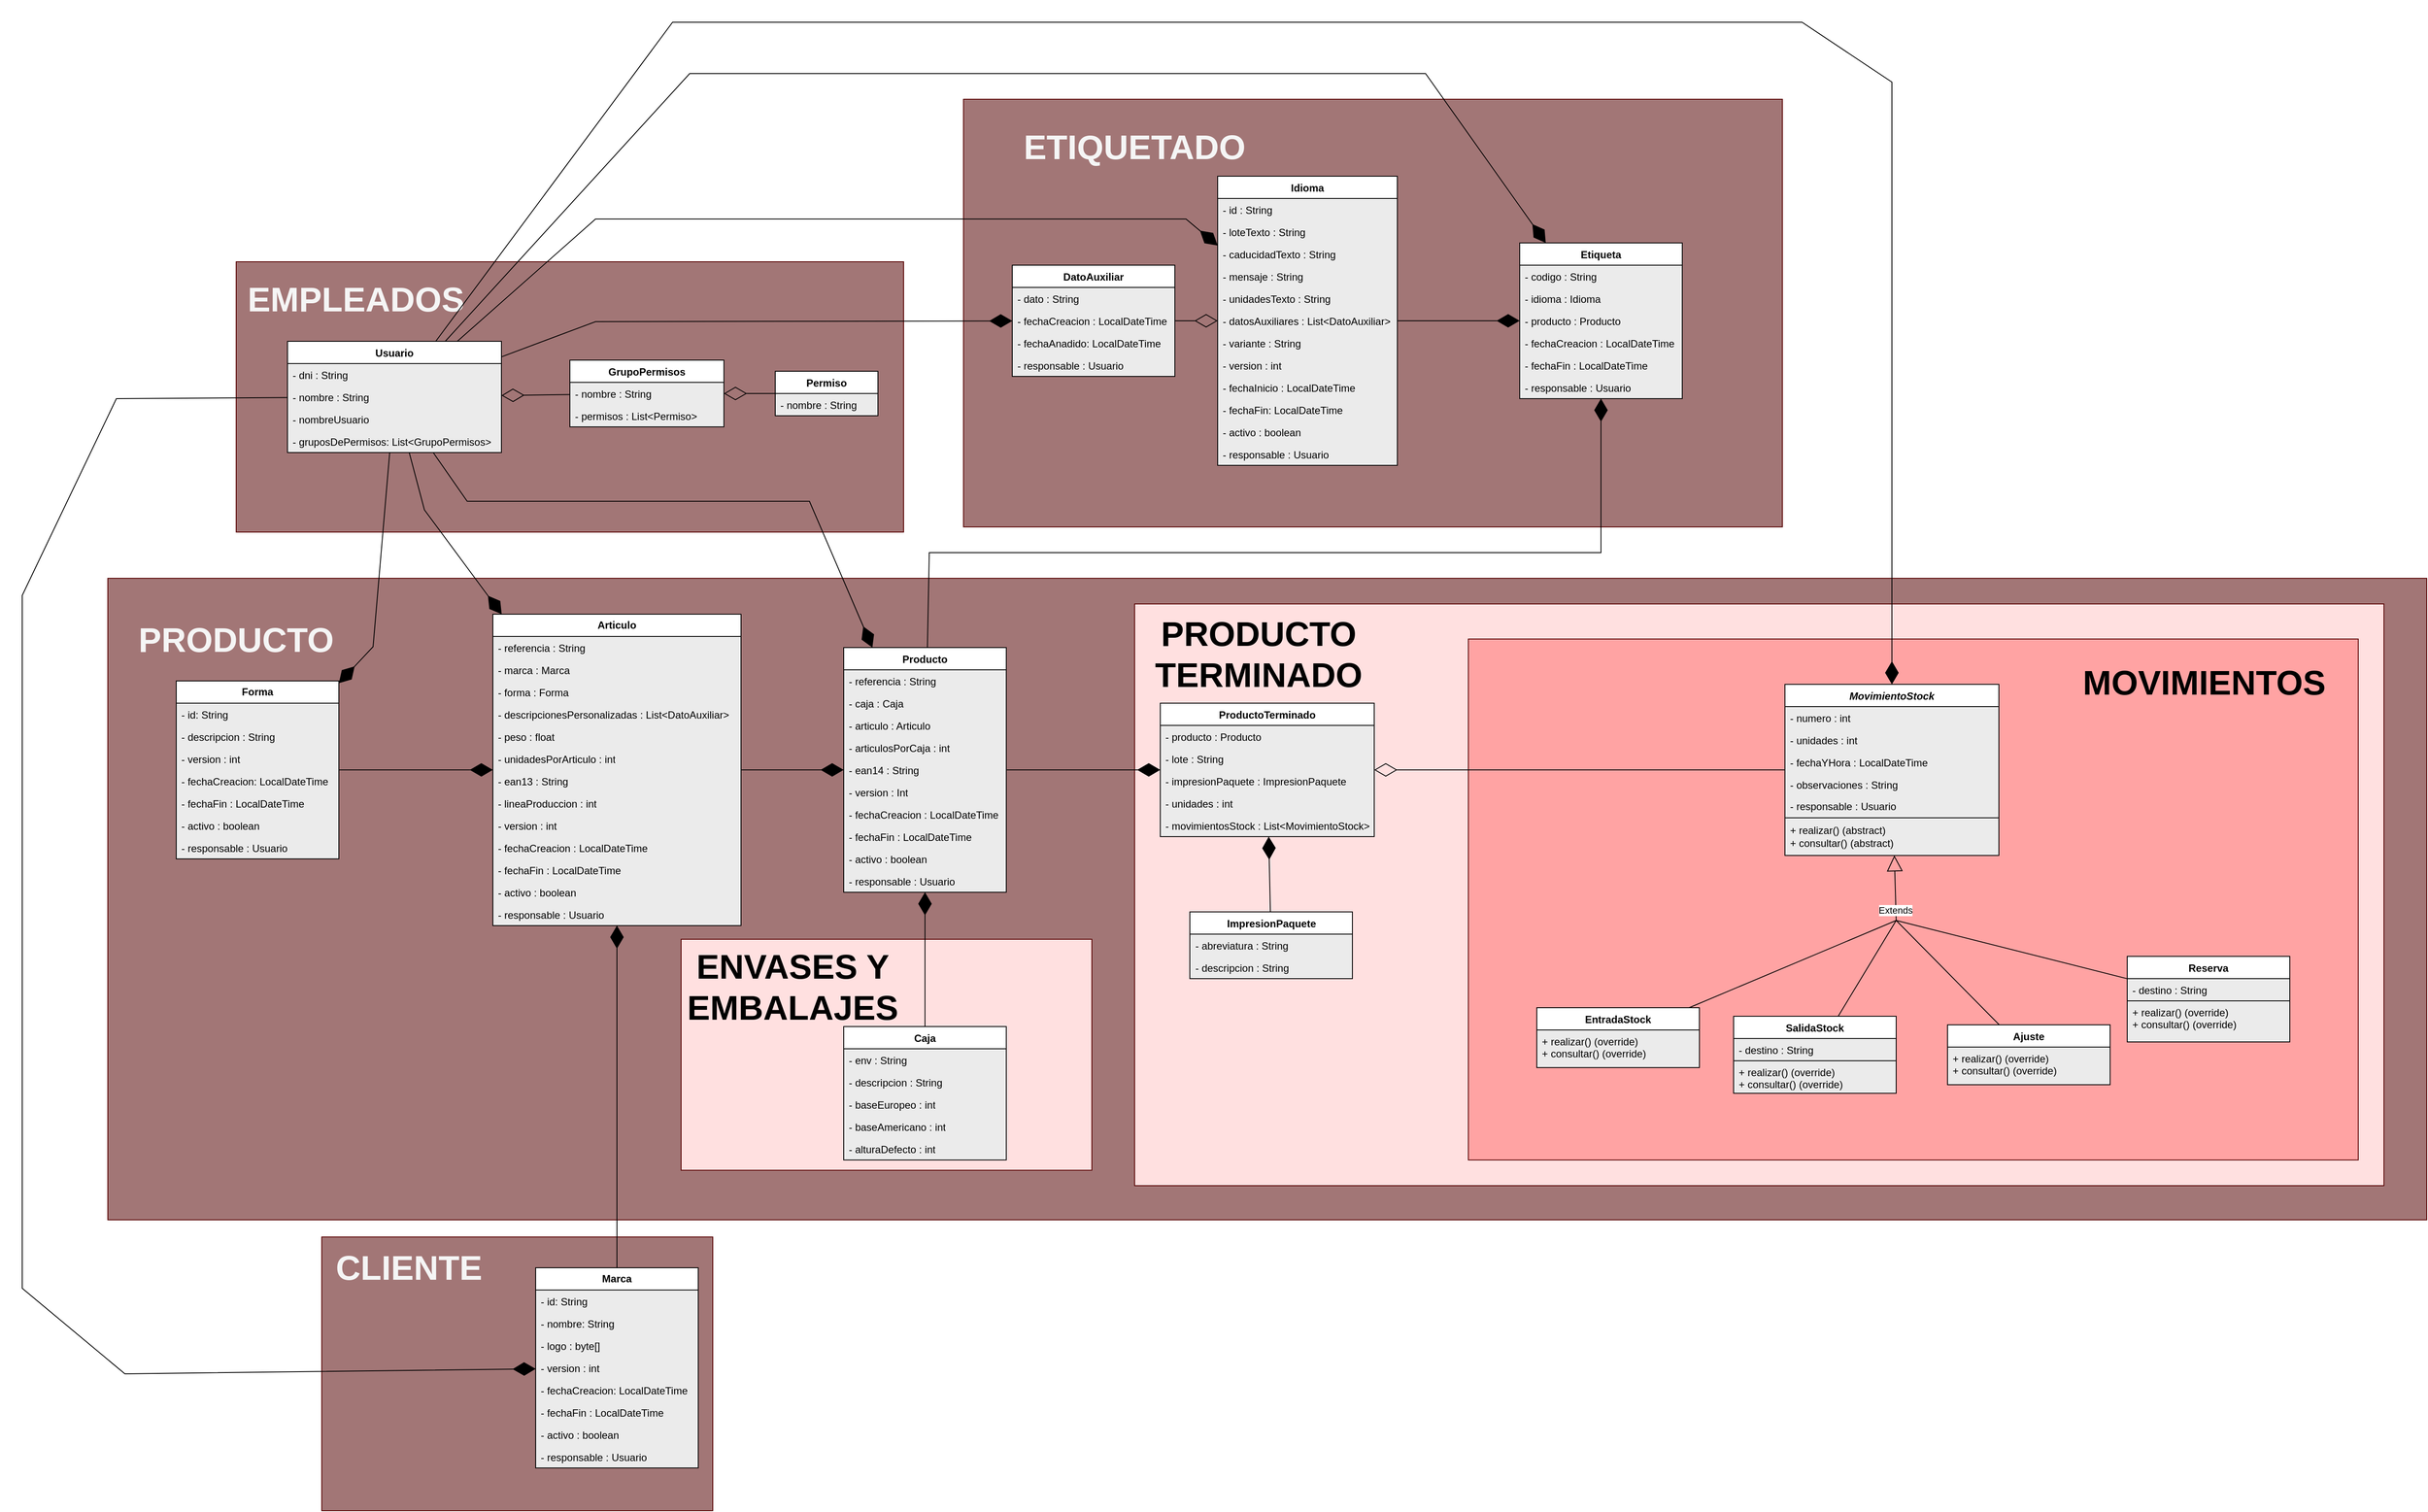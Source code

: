 <mxfile version="26.0.16">
  <diagram id="C5RBs43oDa-KdzZeNtuy" name="Modelo">
    <mxGraphModel dx="3191" dy="2858" grid="1" gridSize="10" guides="1" tooltips="1" connect="1" arrows="1" fold="1" page="1" pageScale="1" pageWidth="827" pageHeight="1169" math="0" shadow="0">
      <root>
        <mxCell id="WIyWlLk6GJQsqaUBKTNV-0" />
        <mxCell id="WIyWlLk6GJQsqaUBKTNV-1" parent="WIyWlLk6GJQsqaUBKTNV-0" />
        <mxCell id="xdVRWR4K_y8yQyxVj0XE-1" value="" style="rounded=0;whiteSpace=wrap;html=1;strokeColor=light-dark(#570000, #050000);fillStyle=solid;fillColor=light-dark(#a27676, #190606);" parent="WIyWlLk6GJQsqaUBKTNV-1" vertex="1">
          <mxGeometry x="390" y="390" width="2710" height="750" as="geometry" />
        </mxCell>
        <mxCell id="xdVRWR4K_y8yQyxVj0XE-2" value="PRODUCTO" style="text;html=1;align=center;verticalAlign=middle;whiteSpace=wrap;rounded=0;fontSize=40;fontStyle=1;fontColor=light-dark(#f5f5f5, #ededed);" parent="WIyWlLk6GJQsqaUBKTNV-1" vertex="1">
          <mxGeometry x="450" y="420" width="180" height="81" as="geometry" />
        </mxCell>
        <mxCell id="xdVRWR4K_y8yQyxVj0XE-3" value="&lt;b&gt;Forma&lt;/b&gt;" style="swimlane;fontStyle=0;childLayout=stackLayout;horizontal=1;startSize=26;fillColor=default;horizontalStack=0;resizeParent=1;resizeParentMax=0;resizeLast=0;collapsible=1;marginBottom=0;whiteSpace=wrap;html=1;swimlaneFillColor=light-dark(#ebebeb, #1c1c1c);" parent="WIyWlLk6GJQsqaUBKTNV-1" vertex="1">
          <mxGeometry x="470" y="510" width="190" height="208" as="geometry" />
        </mxCell>
        <mxCell id="xdVRWR4K_y8yQyxVj0XE-4" value="- id: String" style="text;strokeColor=none;fillColor=none;align=left;verticalAlign=top;spacingLeft=4;spacingRight=4;overflow=hidden;rotatable=0;points=[[0,0.5],[1,0.5]];portConstraint=eastwest;whiteSpace=wrap;html=1;" parent="xdVRWR4K_y8yQyxVj0XE-3" vertex="1">
          <mxGeometry y="26" width="190" height="26" as="geometry" />
        </mxCell>
        <mxCell id="xdVRWR4K_y8yQyxVj0XE-5" value="- descripcion : String" style="text;strokeColor=none;fillColor=none;align=left;verticalAlign=top;spacingLeft=4;spacingRight=4;overflow=hidden;rotatable=0;points=[[0,0.5],[1,0.5]];portConstraint=eastwest;whiteSpace=wrap;html=1;" parent="xdVRWR4K_y8yQyxVj0XE-3" vertex="1">
          <mxGeometry y="52" width="190" height="26" as="geometry" />
        </mxCell>
        <mxCell id="xdVRWR4K_y8yQyxVj0XE-6" value="- version : int" style="text;strokeColor=none;fillColor=none;align=left;verticalAlign=top;spacingLeft=4;spacingRight=4;overflow=hidden;rotatable=0;points=[[0,0.5],[1,0.5]];portConstraint=eastwest;whiteSpace=wrap;html=1;" parent="xdVRWR4K_y8yQyxVj0XE-3" vertex="1">
          <mxGeometry y="78" width="190" height="26" as="geometry" />
        </mxCell>
        <mxCell id="xdVRWR4K_y8yQyxVj0XE-7" value="- fechaCreacion: LocalDateTime" style="text;strokeColor=none;fillColor=none;align=left;verticalAlign=top;spacingLeft=4;spacingRight=4;overflow=hidden;rotatable=0;points=[[0,0.5],[1,0.5]];portConstraint=eastwest;whiteSpace=wrap;html=1;" parent="xdVRWR4K_y8yQyxVj0XE-3" vertex="1">
          <mxGeometry y="104" width="190" height="26" as="geometry" />
        </mxCell>
        <mxCell id="xdVRWR4K_y8yQyxVj0XE-8" value="- fechaFin : LocalDateTime" style="text;strokeColor=none;fillColor=none;align=left;verticalAlign=top;spacingLeft=4;spacingRight=4;overflow=hidden;rotatable=0;points=[[0,0.5],[1,0.5]];portConstraint=eastwest;whiteSpace=wrap;html=1;" parent="xdVRWR4K_y8yQyxVj0XE-3" vertex="1">
          <mxGeometry y="130" width="190" height="26" as="geometry" />
        </mxCell>
        <mxCell id="xdVRWR4K_y8yQyxVj0XE-9" value="- activo : boolean" style="text;strokeColor=none;fillColor=none;align=left;verticalAlign=top;spacingLeft=4;spacingRight=4;overflow=hidden;rotatable=0;points=[[0,0.5],[1,0.5]];portConstraint=eastwest;whiteSpace=wrap;html=1;" parent="xdVRWR4K_y8yQyxVj0XE-3" vertex="1">
          <mxGeometry y="156" width="190" height="26" as="geometry" />
        </mxCell>
        <mxCell id="xdVRWR4K_y8yQyxVj0XE-10" value="- responsable : Usuario" style="text;strokeColor=none;fillColor=none;align=left;verticalAlign=top;spacingLeft=4;spacingRight=4;overflow=hidden;rotatable=0;points=[[0,0.5],[1,0.5]];portConstraint=eastwest;whiteSpace=wrap;html=1;" parent="xdVRWR4K_y8yQyxVj0XE-3" vertex="1">
          <mxGeometry y="182" width="190" height="26" as="geometry" />
        </mxCell>
        <mxCell id="xdVRWR4K_y8yQyxVj0XE-11" value="&lt;b&gt;Articulo&lt;/b&gt;" style="swimlane;fontStyle=0;childLayout=stackLayout;horizontal=1;startSize=26;fillColor=default;horizontalStack=0;resizeParent=1;resizeParentMax=0;resizeLast=0;collapsible=1;marginBottom=0;whiteSpace=wrap;html=1;swimlaneFillColor=light-dark(#ebebeb, #1c1c1c);" parent="WIyWlLk6GJQsqaUBKTNV-1" vertex="1">
          <mxGeometry x="840" y="432" width="290" height="364" as="geometry" />
        </mxCell>
        <mxCell id="xdVRWR4K_y8yQyxVj0XE-12" value="- referencia : String" style="text;strokeColor=none;fillColor=none;align=left;verticalAlign=top;spacingLeft=4;spacingRight=4;overflow=hidden;rotatable=0;points=[[0,0.5],[1,0.5]];portConstraint=eastwest;whiteSpace=wrap;html=1;" parent="xdVRWR4K_y8yQyxVj0XE-11" vertex="1">
          <mxGeometry y="26" width="290" height="26" as="geometry" />
        </mxCell>
        <mxCell id="xdVRWR4K_y8yQyxVj0XE-13" value="- marca : Marca" style="text;strokeColor=none;fillColor=none;align=left;verticalAlign=top;spacingLeft=4;spacingRight=4;overflow=hidden;rotatable=0;points=[[0,0.5],[1,0.5]];portConstraint=eastwest;whiteSpace=wrap;html=1;" parent="xdVRWR4K_y8yQyxVj0XE-11" vertex="1">
          <mxGeometry y="52" width="290" height="26" as="geometry" />
        </mxCell>
        <mxCell id="xdVRWR4K_y8yQyxVj0XE-14" value="- forma : Forma" style="text;strokeColor=none;fillColor=none;align=left;verticalAlign=top;spacingLeft=4;spacingRight=4;overflow=hidden;rotatable=0;points=[[0,0.5],[1,0.5]];portConstraint=eastwest;whiteSpace=wrap;html=1;" parent="xdVRWR4K_y8yQyxVj0XE-11" vertex="1">
          <mxGeometry y="78" width="290" height="26" as="geometry" />
        </mxCell>
        <mxCell id="xdVRWR4K_y8yQyxVj0XE-15" value="- descripcionesPersonalizadas : List&amp;lt;DatoAuxiliar&amp;gt;" style="text;strokeColor=none;fillColor=none;align=left;verticalAlign=top;spacingLeft=4;spacingRight=4;overflow=hidden;rotatable=0;points=[[0,0.5],[1,0.5]];portConstraint=eastwest;whiteSpace=wrap;html=1;" parent="xdVRWR4K_y8yQyxVj0XE-11" vertex="1">
          <mxGeometry y="104" width="290" height="26" as="geometry" />
        </mxCell>
        <mxCell id="xdVRWR4K_y8yQyxVj0XE-16" value="- peso : float" style="text;strokeColor=none;fillColor=none;align=left;verticalAlign=top;spacingLeft=4;spacingRight=4;overflow=hidden;rotatable=0;points=[[0,0.5],[1,0.5]];portConstraint=eastwest;whiteSpace=wrap;html=1;" parent="xdVRWR4K_y8yQyxVj0XE-11" vertex="1">
          <mxGeometry y="130" width="290" height="26" as="geometry" />
        </mxCell>
        <mxCell id="xdVRWR4K_y8yQyxVj0XE-17" value="- unidadesPorArticulo : int" style="text;strokeColor=none;fillColor=none;align=left;verticalAlign=top;spacingLeft=4;spacingRight=4;overflow=hidden;rotatable=0;points=[[0,0.5],[1,0.5]];portConstraint=eastwest;whiteSpace=wrap;html=1;" parent="xdVRWR4K_y8yQyxVj0XE-11" vertex="1">
          <mxGeometry y="156" width="290" height="26" as="geometry" />
        </mxCell>
        <mxCell id="xdVRWR4K_y8yQyxVj0XE-18" value="- ean13 : String" style="text;strokeColor=none;fillColor=none;align=left;verticalAlign=top;spacingLeft=4;spacingRight=4;overflow=hidden;rotatable=0;points=[[0,0.5],[1,0.5]];portConstraint=eastwest;whiteSpace=wrap;html=1;" parent="xdVRWR4K_y8yQyxVj0XE-11" vertex="1">
          <mxGeometry y="182" width="290" height="26" as="geometry" />
        </mxCell>
        <mxCell id="xdVRWR4K_y8yQyxVj0XE-19" value="- lineaProduccion : int" style="text;strokeColor=none;fillColor=none;align=left;verticalAlign=top;spacingLeft=4;spacingRight=4;overflow=hidden;rotatable=0;points=[[0,0.5],[1,0.5]];portConstraint=eastwest;whiteSpace=wrap;html=1;" parent="xdVRWR4K_y8yQyxVj0XE-11" vertex="1">
          <mxGeometry y="208" width="290" height="26" as="geometry" />
        </mxCell>
        <mxCell id="xdVRWR4K_y8yQyxVj0XE-20" value="- version : int" style="text;strokeColor=none;fillColor=none;align=left;verticalAlign=top;spacingLeft=4;spacingRight=4;overflow=hidden;rotatable=0;points=[[0,0.5],[1,0.5]];portConstraint=eastwest;whiteSpace=wrap;html=1;" parent="xdVRWR4K_y8yQyxVj0XE-11" vertex="1">
          <mxGeometry y="234" width="290" height="26" as="geometry" />
        </mxCell>
        <mxCell id="xdVRWR4K_y8yQyxVj0XE-21" value="- fechaCreacion : LocalDateTime" style="text;strokeColor=none;fillColor=none;align=left;verticalAlign=top;spacingLeft=4;spacingRight=4;overflow=hidden;rotatable=0;points=[[0,0.5],[1,0.5]];portConstraint=eastwest;whiteSpace=wrap;html=1;" parent="xdVRWR4K_y8yQyxVj0XE-11" vertex="1">
          <mxGeometry y="260" width="290" height="26" as="geometry" />
        </mxCell>
        <mxCell id="xdVRWR4K_y8yQyxVj0XE-22" value="- fechaFin : LocalDateTime" style="text;strokeColor=none;fillColor=none;align=left;verticalAlign=top;spacingLeft=4;spacingRight=4;overflow=hidden;rotatable=0;points=[[0,0.5],[1,0.5]];portConstraint=eastwest;whiteSpace=wrap;html=1;" parent="xdVRWR4K_y8yQyxVj0XE-11" vertex="1">
          <mxGeometry y="286" width="290" height="26" as="geometry" />
        </mxCell>
        <mxCell id="xdVRWR4K_y8yQyxVj0XE-23" value="- activo : boolean" style="text;strokeColor=none;fillColor=none;align=left;verticalAlign=top;spacingLeft=4;spacingRight=4;overflow=hidden;rotatable=0;points=[[0,0.5],[1,0.5]];portConstraint=eastwest;whiteSpace=wrap;html=1;" parent="xdVRWR4K_y8yQyxVj0XE-11" vertex="1">
          <mxGeometry y="312" width="290" height="26" as="geometry" />
        </mxCell>
        <mxCell id="xdVRWR4K_y8yQyxVj0XE-24" value="- responsable : Usuario" style="text;strokeColor=none;fillColor=none;align=left;verticalAlign=top;spacingLeft=4;spacingRight=4;overflow=hidden;rotatable=0;points=[[0,0.5],[1,0.5]];portConstraint=eastwest;whiteSpace=wrap;html=1;" parent="xdVRWR4K_y8yQyxVj0XE-11" vertex="1">
          <mxGeometry y="338" width="290" height="26" as="geometry" />
        </mxCell>
        <mxCell id="xdVRWR4K_y8yQyxVj0XE-30" value="Producto" style="swimlane;fontStyle=1;align=center;verticalAlign=top;childLayout=stackLayout;horizontal=1;startSize=26;horizontalStack=0;resizeParent=1;resizeParentMax=0;resizeLast=0;collapsible=1;marginBottom=0;whiteSpace=wrap;html=1;swimlaneFillColor=light-dark(#ebebeb, #1c1c1c);" parent="WIyWlLk6GJQsqaUBKTNV-1" vertex="1">
          <mxGeometry x="1250" y="471" width="190" height="286" as="geometry" />
        </mxCell>
        <mxCell id="xdVRWR4K_y8yQyxVj0XE-31" value="- referencia : String" style="text;strokeColor=none;fillColor=none;align=left;verticalAlign=top;spacingLeft=4;spacingRight=4;overflow=hidden;rotatable=0;points=[[0,0.5],[1,0.5]];portConstraint=eastwest;whiteSpace=wrap;html=1;" parent="xdVRWR4K_y8yQyxVj0XE-30" vertex="1">
          <mxGeometry y="26" width="190" height="26" as="geometry" />
        </mxCell>
        <mxCell id="xdVRWR4K_y8yQyxVj0XE-33" value="- caja : Caja" style="text;strokeColor=none;fillColor=none;align=left;verticalAlign=top;spacingLeft=4;spacingRight=4;overflow=hidden;rotatable=0;points=[[0,0.5],[1,0.5]];portConstraint=eastwest;whiteSpace=wrap;html=1;" parent="xdVRWR4K_y8yQyxVj0XE-30" vertex="1">
          <mxGeometry y="52" width="190" height="26" as="geometry" />
        </mxCell>
        <mxCell id="xdVRWR4K_y8yQyxVj0XE-34" value="- articulo : Articulo" style="text;strokeColor=none;fillColor=none;align=left;verticalAlign=top;spacingLeft=4;spacingRight=4;overflow=hidden;rotatable=0;points=[[0,0.5],[1,0.5]];portConstraint=eastwest;whiteSpace=wrap;html=1;" parent="xdVRWR4K_y8yQyxVj0XE-30" vertex="1">
          <mxGeometry y="78" width="190" height="26" as="geometry" />
        </mxCell>
        <mxCell id="xdVRWR4K_y8yQyxVj0XE-35" value="- articulosPorCaja : int" style="text;strokeColor=none;fillColor=none;align=left;verticalAlign=top;spacingLeft=4;spacingRight=4;overflow=hidden;rotatable=0;points=[[0,0.5],[1,0.5]];portConstraint=eastwest;whiteSpace=wrap;html=1;" parent="xdVRWR4K_y8yQyxVj0XE-30" vertex="1">
          <mxGeometry y="104" width="190" height="26" as="geometry" />
        </mxCell>
        <mxCell id="xdVRWR4K_y8yQyxVj0XE-36" value="- ean14 : String" style="text;strokeColor=none;fillColor=none;align=left;verticalAlign=top;spacingLeft=4;spacingRight=4;overflow=hidden;rotatable=0;points=[[0,0.5],[1,0.5]];portConstraint=eastwest;whiteSpace=wrap;html=1;" parent="xdVRWR4K_y8yQyxVj0XE-30" vertex="1">
          <mxGeometry y="130" width="190" height="26" as="geometry" />
        </mxCell>
        <mxCell id="xdVRWR4K_y8yQyxVj0XE-37" value="- version : Int" style="text;strokeColor=none;fillColor=none;align=left;verticalAlign=top;spacingLeft=4;spacingRight=4;overflow=hidden;rotatable=0;points=[[0,0.5],[1,0.5]];portConstraint=eastwest;whiteSpace=wrap;html=1;" parent="xdVRWR4K_y8yQyxVj0XE-30" vertex="1">
          <mxGeometry y="156" width="190" height="26" as="geometry" />
        </mxCell>
        <mxCell id="xdVRWR4K_y8yQyxVj0XE-38" value="- fechaCreacion : LocalDateTime" style="text;strokeColor=none;fillColor=none;align=left;verticalAlign=top;spacingLeft=4;spacingRight=4;overflow=hidden;rotatable=0;points=[[0,0.5],[1,0.5]];portConstraint=eastwest;whiteSpace=wrap;html=1;" parent="xdVRWR4K_y8yQyxVj0XE-30" vertex="1">
          <mxGeometry y="182" width="190" height="26" as="geometry" />
        </mxCell>
        <mxCell id="xdVRWR4K_y8yQyxVj0XE-39" value="- fechaFin : LocalDateTime" style="text;strokeColor=none;fillColor=none;align=left;verticalAlign=top;spacingLeft=4;spacingRight=4;overflow=hidden;rotatable=0;points=[[0,0.5],[1,0.5]];portConstraint=eastwest;whiteSpace=wrap;html=1;" parent="xdVRWR4K_y8yQyxVj0XE-30" vertex="1">
          <mxGeometry y="208" width="190" height="26" as="geometry" />
        </mxCell>
        <mxCell id="xdVRWR4K_y8yQyxVj0XE-40" value="- activo : boolean" style="text;strokeColor=none;fillColor=none;align=left;verticalAlign=top;spacingLeft=4;spacingRight=4;overflow=hidden;rotatable=0;points=[[0,0.5],[1,0.5]];portConstraint=eastwest;whiteSpace=wrap;html=1;" parent="xdVRWR4K_y8yQyxVj0XE-30" vertex="1">
          <mxGeometry y="234" width="190" height="26" as="geometry" />
        </mxCell>
        <mxCell id="xdVRWR4K_y8yQyxVj0XE-41" value="- responsable : Usuario" style="text;strokeColor=none;fillColor=none;align=left;verticalAlign=top;spacingLeft=4;spacingRight=4;overflow=hidden;rotatable=0;points=[[0,0.5],[1,0.5]];portConstraint=eastwest;whiteSpace=wrap;html=1;" parent="xdVRWR4K_y8yQyxVj0XE-30" vertex="1">
          <mxGeometry y="260" width="190" height="26" as="geometry" />
        </mxCell>
        <mxCell id="xdVRWR4K_y8yQyxVj0XE-43" value="" style="endArrow=diamondThin;endFill=1;endSize=24;html=1;rounded=0;" parent="WIyWlLk6GJQsqaUBKTNV-1" source="xdVRWR4K_y8yQyxVj0XE-3" target="xdVRWR4K_y8yQyxVj0XE-11" edge="1">
          <mxGeometry width="160" relative="1" as="geometry">
            <mxPoint x="940" y="280" as="sourcePoint" />
            <mxPoint x="1100" y="280" as="targetPoint" />
            <Array as="points">
              <mxPoint x="760" y="614" />
            </Array>
          </mxGeometry>
        </mxCell>
        <mxCell id="xdVRWR4K_y8yQyxVj0XE-44" value="" style="endArrow=diamondThin;endFill=1;endSize=24;html=1;rounded=0;" parent="WIyWlLk6GJQsqaUBKTNV-1" source="xdVRWR4K_y8yQyxVj0XE-11" target="xdVRWR4K_y8yQyxVj0XE-30" edge="1">
          <mxGeometry width="160" relative="1" as="geometry">
            <mxPoint x="1260" y="520" as="sourcePoint" />
            <mxPoint x="1420" y="520" as="targetPoint" />
          </mxGeometry>
        </mxCell>
        <mxCell id="xdVRWR4K_y8yQyxVj0XE-53" value="" style="rounded=0;whiteSpace=wrap;html=1;strokeColor=light-dark(#570000, #050000);fillStyle=solid;fillColor=light-dark(#a27676, #190606);" parent="WIyWlLk6GJQsqaUBKTNV-1" vertex="1">
          <mxGeometry x="640" y="1160" width="457" height="320" as="geometry" />
        </mxCell>
        <mxCell id="xdVRWR4K_y8yQyxVj0XE-54" value="&lt;b&gt;Marca&lt;/b&gt;" style="swimlane;fontStyle=0;childLayout=stackLayout;horizontal=1;startSize=26;fillColor=default;horizontalStack=0;resizeParent=1;resizeParentMax=0;resizeLast=0;collapsible=1;marginBottom=0;whiteSpace=wrap;html=1;gradientColor=none;swimlaneFillColor=light-dark(#ebebeb, #1c1c1c);" parent="WIyWlLk6GJQsqaUBKTNV-1" vertex="1">
          <mxGeometry x="890" y="1196" width="190" height="234" as="geometry" />
        </mxCell>
        <mxCell id="xdVRWR4K_y8yQyxVj0XE-55" value="- id: String" style="text;strokeColor=none;fillColor=none;align=left;verticalAlign=top;spacingLeft=4;spacingRight=4;overflow=hidden;rotatable=0;points=[[0,0.5],[1,0.5]];portConstraint=eastwest;whiteSpace=wrap;html=1;" parent="xdVRWR4K_y8yQyxVj0XE-54" vertex="1">
          <mxGeometry y="26" width="190" height="26" as="geometry" />
        </mxCell>
        <mxCell id="xdVRWR4K_y8yQyxVj0XE-56" value="- nombre: String" style="text;strokeColor=none;fillColor=none;align=left;verticalAlign=top;spacingLeft=4;spacingRight=4;overflow=hidden;rotatable=0;points=[[0,0.5],[1,0.5]];portConstraint=eastwest;whiteSpace=wrap;html=1;" parent="xdVRWR4K_y8yQyxVj0XE-54" vertex="1">
          <mxGeometry y="52" width="190" height="26" as="geometry" />
        </mxCell>
        <mxCell id="xdVRWR4K_y8yQyxVj0XE-65" value="- logo : byte[]" style="text;strokeColor=none;fillColor=none;align=left;verticalAlign=top;spacingLeft=4;spacingRight=4;overflow=hidden;rotatable=0;points=[[0,0.5],[1,0.5]];portConstraint=eastwest;whiteSpace=wrap;html=1;" parent="xdVRWR4K_y8yQyxVj0XE-54" vertex="1">
          <mxGeometry y="78" width="190" height="26" as="geometry" />
        </mxCell>
        <mxCell id="xdVRWR4K_y8yQyxVj0XE-57" value="- version : int" style="text;strokeColor=none;fillColor=none;align=left;verticalAlign=top;spacingLeft=4;spacingRight=4;overflow=hidden;rotatable=0;points=[[0,0.5],[1,0.5]];portConstraint=eastwest;whiteSpace=wrap;html=1;" parent="xdVRWR4K_y8yQyxVj0XE-54" vertex="1">
          <mxGeometry y="104" width="190" height="26" as="geometry" />
        </mxCell>
        <mxCell id="xdVRWR4K_y8yQyxVj0XE-58" value="- fechaCreacion: LocalDateTime" style="text;strokeColor=none;fillColor=none;align=left;verticalAlign=top;spacingLeft=4;spacingRight=4;overflow=hidden;rotatable=0;points=[[0,0.5],[1,0.5]];portConstraint=eastwest;whiteSpace=wrap;html=1;" parent="xdVRWR4K_y8yQyxVj0XE-54" vertex="1">
          <mxGeometry y="130" width="190" height="26" as="geometry" />
        </mxCell>
        <mxCell id="xdVRWR4K_y8yQyxVj0XE-59" value="- fechaFin : LocalDateTime" style="text;strokeColor=none;fillColor=none;align=left;verticalAlign=top;spacingLeft=4;spacingRight=4;overflow=hidden;rotatable=0;points=[[0,0.5],[1,0.5]];portConstraint=eastwest;whiteSpace=wrap;html=1;" parent="xdVRWR4K_y8yQyxVj0XE-54" vertex="1">
          <mxGeometry y="156" width="190" height="26" as="geometry" />
        </mxCell>
        <mxCell id="xdVRWR4K_y8yQyxVj0XE-60" value="- activo : boolean" style="text;strokeColor=none;fillColor=none;align=left;verticalAlign=top;spacingLeft=4;spacingRight=4;overflow=hidden;rotatable=0;points=[[0,0.5],[1,0.5]];portConstraint=eastwest;whiteSpace=wrap;html=1;" parent="xdVRWR4K_y8yQyxVj0XE-54" vertex="1">
          <mxGeometry y="182" width="190" height="26" as="geometry" />
        </mxCell>
        <mxCell id="xdVRWR4K_y8yQyxVj0XE-61" value="- responsable : Usuario" style="text;strokeColor=none;fillColor=none;align=left;verticalAlign=top;spacingLeft=4;spacingRight=4;overflow=hidden;rotatable=0;points=[[0,0.5],[1,0.5]];portConstraint=eastwest;whiteSpace=wrap;html=1;" parent="xdVRWR4K_y8yQyxVj0XE-54" vertex="1">
          <mxGeometry y="208" width="190" height="26" as="geometry" />
        </mxCell>
        <mxCell id="xdVRWR4K_y8yQyxVj0XE-63" value="&lt;font&gt;CLIENTE&lt;/font&gt;" style="text;html=1;align=center;verticalAlign=middle;whiteSpace=wrap;rounded=0;fontStyle=1;fontSize=40;fontColor=light-dark(#f5f5f5, #ededed);" parent="WIyWlLk6GJQsqaUBKTNV-1" vertex="1">
          <mxGeometry x="667" y="1160" width="150" height="70" as="geometry" />
        </mxCell>
        <mxCell id="xdVRWR4K_y8yQyxVj0XE-66" value="" style="endArrow=diamondThin;endFill=1;endSize=24;html=1;rounded=0;" parent="WIyWlLk6GJQsqaUBKTNV-1" source="xdVRWR4K_y8yQyxVj0XE-54" target="xdVRWR4K_y8yQyxVj0XE-11" edge="1">
          <mxGeometry width="160" relative="1" as="geometry">
            <mxPoint x="1000" y="320" as="sourcePoint" />
            <mxPoint x="1050" y="322" as="targetPoint" />
          </mxGeometry>
        </mxCell>
        <mxCell id="xdVRWR4K_y8yQyxVj0XE-68" value="" style="rounded=0;whiteSpace=wrap;html=1;strokeColor=light-dark(#570000, #050000);fillColor=light-dark(#ffe0e0, #8f0000);" parent="WIyWlLk6GJQsqaUBKTNV-1" vertex="1">
          <mxGeometry x="1060" y="812" width="480" height="270" as="geometry" />
        </mxCell>
        <mxCell id="xdVRWR4K_y8yQyxVj0XE-69" value="ENVASES Y EMBALAJES" style="text;html=1;align=center;verticalAlign=middle;whiteSpace=wrap;rounded=0;fontSize=40;fontStyle=1" parent="WIyWlLk6GJQsqaUBKTNV-1" vertex="1">
          <mxGeometry x="1100" y="832" width="181" height="70" as="geometry" />
        </mxCell>
        <mxCell id="xdVRWR4K_y8yQyxVj0XE-70" value="Caja" style="swimlane;fontStyle=1;align=center;verticalAlign=top;childLayout=stackLayout;horizontal=1;startSize=26;horizontalStack=0;resizeParent=1;resizeParentMax=0;resizeLast=0;collapsible=1;marginBottom=0;whiteSpace=wrap;html=1;swimlaneFillColor=light-dark(#ebebeb, #1c1c1c);" parent="WIyWlLk6GJQsqaUBKTNV-1" vertex="1">
          <mxGeometry x="1250" y="914" width="190" height="156" as="geometry" />
        </mxCell>
        <mxCell id="xdVRWR4K_y8yQyxVj0XE-71" value="- env : String" style="text;strokeColor=none;fillColor=none;align=left;verticalAlign=top;spacingLeft=4;spacingRight=4;overflow=hidden;rotatable=0;points=[[0,0.5],[1,0.5]];portConstraint=eastwest;whiteSpace=wrap;html=1;" parent="xdVRWR4K_y8yQyxVj0XE-70" vertex="1">
          <mxGeometry y="26" width="190" height="26" as="geometry" />
        </mxCell>
        <mxCell id="xdVRWR4K_y8yQyxVj0XE-72" value="- descripcion : String" style="text;strokeColor=none;fillColor=none;align=left;verticalAlign=top;spacingLeft=4;spacingRight=4;overflow=hidden;rotatable=0;points=[[0,0.5],[1,0.5]];portConstraint=eastwest;whiteSpace=wrap;html=1;" parent="xdVRWR4K_y8yQyxVj0XE-70" vertex="1">
          <mxGeometry y="52" width="190" height="26" as="geometry" />
        </mxCell>
        <mxCell id="xdVRWR4K_y8yQyxVj0XE-73" value="- baseEuropeo : int" style="text;strokeColor=none;fillColor=none;align=left;verticalAlign=top;spacingLeft=4;spacingRight=4;overflow=hidden;rotatable=0;points=[[0,0.5],[1,0.5]];portConstraint=eastwest;whiteSpace=wrap;html=1;" parent="xdVRWR4K_y8yQyxVj0XE-70" vertex="1">
          <mxGeometry y="78" width="190" height="26" as="geometry" />
        </mxCell>
        <mxCell id="xdVRWR4K_y8yQyxVj0XE-74" value="- baseAmericano : int" style="text;strokeColor=none;fillColor=none;align=left;verticalAlign=top;spacingLeft=4;spacingRight=4;overflow=hidden;rotatable=0;points=[[0,0.5],[1,0.5]];portConstraint=eastwest;whiteSpace=wrap;html=1;" parent="xdVRWR4K_y8yQyxVj0XE-70" vertex="1">
          <mxGeometry y="104" width="190" height="26" as="geometry" />
        </mxCell>
        <mxCell id="xdVRWR4K_y8yQyxVj0XE-75" value="- alturaDefecto : int" style="text;strokeColor=none;fillColor=none;align=left;verticalAlign=top;spacingLeft=4;spacingRight=4;overflow=hidden;rotatable=0;points=[[0,0.5],[1,0.5]];portConstraint=eastwest;whiteSpace=wrap;html=1;" parent="xdVRWR4K_y8yQyxVj0XE-70" vertex="1">
          <mxGeometry y="130" width="190" height="26" as="geometry" />
        </mxCell>
        <mxCell id="xdVRWR4K_y8yQyxVj0XE-81" value="" style="endArrow=diamondThin;endFill=1;endSize=24;html=1;rounded=0;" parent="WIyWlLk6GJQsqaUBKTNV-1" source="xdVRWR4K_y8yQyxVj0XE-70" target="xdVRWR4K_y8yQyxVj0XE-30" edge="1">
          <mxGeometry width="160" relative="1" as="geometry">
            <mxPoint x="1063" y="620" as="sourcePoint" />
            <mxPoint x="1095" y="508" as="targetPoint" />
          </mxGeometry>
        </mxCell>
        <mxCell id="xdVRWR4K_y8yQyxVj0XE-82" value="" style="rounded=0;whiteSpace=wrap;html=1;strokeColor=light-dark(#570000, #050000);fillStyle=solid;fillColor=light-dark(#a27676, #190606);" parent="WIyWlLk6GJQsqaUBKTNV-1" vertex="1">
          <mxGeometry x="1390" y="-170" width="957" height="500" as="geometry" />
        </mxCell>
        <mxCell id="xdVRWR4K_y8yQyxVj0XE-83" value="&lt;font&gt;&lt;b&gt;ETIQUETADO&lt;/b&gt;&lt;/font&gt;" style="text;html=1;align=center;verticalAlign=middle;whiteSpace=wrap;rounded=0;fontSize=40;fontColor=light-dark(#f5f5f5, #ededed);" parent="WIyWlLk6GJQsqaUBKTNV-1" vertex="1">
          <mxGeometry x="1480" y="-150" width="220" height="70" as="geometry" />
        </mxCell>
        <mxCell id="xdVRWR4K_y8yQyxVj0XE-84" value="Idioma" style="swimlane;fontStyle=1;align=center;verticalAlign=top;childLayout=stackLayout;horizontal=1;startSize=26;horizontalStack=0;resizeParent=1;resizeParentMax=0;resizeLast=0;collapsible=1;marginBottom=0;whiteSpace=wrap;html=1;swimlaneFillColor=light-dark(#ebebeb, #1c1c1c);" parent="WIyWlLk6GJQsqaUBKTNV-1" vertex="1">
          <mxGeometry x="1687" y="-80" width="210" height="338" as="geometry" />
        </mxCell>
        <mxCell id="xdVRWR4K_y8yQyxVj0XE-85" value="- id : String" style="text;strokeColor=none;fillColor=none;align=left;verticalAlign=top;spacingLeft=4;spacingRight=4;overflow=hidden;rotatable=0;points=[[0,0.5],[1,0.5]];portConstraint=eastwest;whiteSpace=wrap;html=1;" parent="xdVRWR4K_y8yQyxVj0XE-84" vertex="1">
          <mxGeometry y="26" width="210" height="26" as="geometry" />
        </mxCell>
        <mxCell id="xdVRWR4K_y8yQyxVj0XE-86" value="- loteTexto : String" style="text;strokeColor=none;fillColor=none;align=left;verticalAlign=top;spacingLeft=4;spacingRight=4;overflow=hidden;rotatable=0;points=[[0,0.5],[1,0.5]];portConstraint=eastwest;whiteSpace=wrap;html=1;" parent="xdVRWR4K_y8yQyxVj0XE-84" vertex="1">
          <mxGeometry y="52" width="210" height="26" as="geometry" />
        </mxCell>
        <mxCell id="xdVRWR4K_y8yQyxVj0XE-87" value="- caducidadTexto : String" style="text;strokeColor=none;fillColor=none;align=left;verticalAlign=top;spacingLeft=4;spacingRight=4;overflow=hidden;rotatable=0;points=[[0,0.5],[1,0.5]];portConstraint=eastwest;whiteSpace=wrap;html=1;" parent="xdVRWR4K_y8yQyxVj0XE-84" vertex="1">
          <mxGeometry y="78" width="210" height="26" as="geometry" />
        </mxCell>
        <mxCell id="xdVRWR4K_y8yQyxVj0XE-88" value="- mensaje : String" style="text;strokeColor=none;fillColor=none;align=left;verticalAlign=top;spacingLeft=4;spacingRight=4;overflow=hidden;rotatable=0;points=[[0,0.5],[1,0.5]];portConstraint=eastwest;whiteSpace=wrap;html=1;" parent="xdVRWR4K_y8yQyxVj0XE-84" vertex="1">
          <mxGeometry y="104" width="210" height="26" as="geometry" />
        </mxCell>
        <mxCell id="xdVRWR4K_y8yQyxVj0XE-89" value="- unidadesTexto : String" style="text;strokeColor=none;fillColor=none;align=left;verticalAlign=top;spacingLeft=4;spacingRight=4;overflow=hidden;rotatable=0;points=[[0,0.5],[1,0.5]];portConstraint=eastwest;whiteSpace=wrap;html=1;" parent="xdVRWR4K_y8yQyxVj0XE-84" vertex="1">
          <mxGeometry y="130" width="210" height="26" as="geometry" />
        </mxCell>
        <mxCell id="xdVRWR4K_y8yQyxVj0XE-101" value="- datosAuxiliares : List&amp;lt;DatoAuxiliar&amp;gt;" style="text;strokeColor=none;fillColor=none;align=left;verticalAlign=top;spacingLeft=4;spacingRight=4;overflow=hidden;rotatable=0;points=[[0,0.5],[1,0.5]];portConstraint=eastwest;whiteSpace=wrap;html=1;" parent="xdVRWR4K_y8yQyxVj0XE-84" vertex="1">
          <mxGeometry y="156" width="210" height="26" as="geometry" />
        </mxCell>
        <mxCell id="xdVRWR4K_y8yQyxVj0XE-103" value="- variante : String" style="text;strokeColor=none;fillColor=none;align=left;verticalAlign=top;spacingLeft=4;spacingRight=4;overflow=hidden;rotatable=0;points=[[0,0.5],[1,0.5]];portConstraint=eastwest;whiteSpace=wrap;html=1;" parent="xdVRWR4K_y8yQyxVj0XE-84" vertex="1">
          <mxGeometry y="182" width="210" height="26" as="geometry" />
        </mxCell>
        <mxCell id="xdVRWR4K_y8yQyxVj0XE-90" value="- version : int" style="text;strokeColor=none;fillColor=none;align=left;verticalAlign=top;spacingLeft=4;spacingRight=4;overflow=hidden;rotatable=0;points=[[0,0.5],[1,0.5]];portConstraint=eastwest;whiteSpace=wrap;html=1;" parent="xdVRWR4K_y8yQyxVj0XE-84" vertex="1">
          <mxGeometry y="208" width="210" height="26" as="geometry" />
        </mxCell>
        <mxCell id="xdVRWR4K_y8yQyxVj0XE-91" value="- fechaInicio : LocalDateTime" style="text;strokeColor=none;fillColor=none;align=left;verticalAlign=top;spacingLeft=4;spacingRight=4;overflow=hidden;rotatable=0;points=[[0,0.5],[1,0.5]];portConstraint=eastwest;whiteSpace=wrap;html=1;" parent="xdVRWR4K_y8yQyxVj0XE-84" vertex="1">
          <mxGeometry y="234" width="210" height="26" as="geometry" />
        </mxCell>
        <mxCell id="xdVRWR4K_y8yQyxVj0XE-92" value="- fechaFin: LocalDateTime" style="text;strokeColor=none;fillColor=none;align=left;verticalAlign=top;spacingLeft=4;spacingRight=4;overflow=hidden;rotatable=0;points=[[0,0.5],[1,0.5]];portConstraint=eastwest;whiteSpace=wrap;html=1;" parent="xdVRWR4K_y8yQyxVj0XE-84" vertex="1">
          <mxGeometry y="260" width="210" height="26" as="geometry" />
        </mxCell>
        <mxCell id="xdVRWR4K_y8yQyxVj0XE-93" value="- activo : boolean" style="text;strokeColor=none;fillColor=none;align=left;verticalAlign=top;spacingLeft=4;spacingRight=4;overflow=hidden;rotatable=0;points=[[0,0.5],[1,0.5]];portConstraint=eastwest;whiteSpace=wrap;html=1;" parent="xdVRWR4K_y8yQyxVj0XE-84" vertex="1">
          <mxGeometry y="286" width="210" height="26" as="geometry" />
        </mxCell>
        <mxCell id="xdVRWR4K_y8yQyxVj0XE-94" value="- responsable : Usuario" style="text;strokeColor=none;fillColor=none;align=left;verticalAlign=top;spacingLeft=4;spacingRight=4;overflow=hidden;rotatable=0;points=[[0,0.5],[1,0.5]];portConstraint=eastwest;whiteSpace=wrap;html=1;" parent="xdVRWR4K_y8yQyxVj0XE-84" vertex="1">
          <mxGeometry y="312" width="210" height="26" as="geometry" />
        </mxCell>
        <mxCell id="xdVRWR4K_y8yQyxVj0XE-95" value="DatoAuxiliar" style="swimlane;fontStyle=1;align=center;verticalAlign=top;childLayout=stackLayout;horizontal=1;startSize=26;horizontalStack=0;resizeParent=1;resizeParentMax=0;resizeLast=0;collapsible=1;marginBottom=0;whiteSpace=wrap;html=1;swimlaneFillColor=light-dark(#ebebeb, #1c1c1c);" parent="WIyWlLk6GJQsqaUBKTNV-1" vertex="1">
          <mxGeometry x="1447" y="24" width="190" height="130" as="geometry" />
        </mxCell>
        <mxCell id="xdVRWR4K_y8yQyxVj0XE-96" value="&lt;div&gt;- dato : String&lt;/div&gt;" style="text;strokeColor=none;fillColor=none;align=left;verticalAlign=top;spacingLeft=4;spacingRight=4;overflow=hidden;rotatable=0;points=[[0,0.5],[1,0.5]];portConstraint=eastwest;whiteSpace=wrap;html=1;" parent="xdVRWR4K_y8yQyxVj0XE-95" vertex="1">
          <mxGeometry y="26" width="190" height="26" as="geometry" />
        </mxCell>
        <mxCell id="xdVRWR4K_y8yQyxVj0XE-97" value="- fechaCreacion : LocalDateTime" style="text;strokeColor=none;fillColor=none;align=left;verticalAlign=top;spacingLeft=4;spacingRight=4;overflow=hidden;rotatable=0;points=[[0,0.5],[1,0.5]];portConstraint=eastwest;whiteSpace=wrap;html=1;" parent="xdVRWR4K_y8yQyxVj0XE-95" vertex="1">
          <mxGeometry y="52" width="190" height="26" as="geometry" />
        </mxCell>
        <mxCell id="xdVRWR4K_y8yQyxVj0XE-108" value="- fechaAnadido: LocalDateTime" style="text;strokeColor=none;fillColor=none;align=left;verticalAlign=top;spacingLeft=4;spacingRight=4;overflow=hidden;rotatable=0;points=[[0,0.5],[1,0.5]];portConstraint=eastwest;whiteSpace=wrap;html=1;" parent="xdVRWR4K_y8yQyxVj0XE-95" vertex="1">
          <mxGeometry y="78" width="190" height="26" as="geometry" />
        </mxCell>
        <mxCell id="xdVRWR4K_y8yQyxVj0XE-98" value="- responsable : Usuario" style="text;strokeColor=none;fillColor=none;align=left;verticalAlign=top;spacingLeft=4;spacingRight=4;overflow=hidden;rotatable=0;points=[[0,0.5],[1,0.5]];portConstraint=eastwest;whiteSpace=wrap;html=1;" parent="xdVRWR4K_y8yQyxVj0XE-95" vertex="1">
          <mxGeometry y="104" width="190" height="26" as="geometry" />
        </mxCell>
        <mxCell id="xdVRWR4K_y8yQyxVj0XE-102" value="" style="endArrow=diamondThin;endFill=0;endSize=24;html=1;rounded=0;" parent="WIyWlLk6GJQsqaUBKTNV-1" source="xdVRWR4K_y8yQyxVj0XE-95" target="xdVRWR4K_y8yQyxVj0XE-84" edge="1">
          <mxGeometry width="160" relative="1" as="geometry">
            <mxPoint x="1807" y="80" as="sourcePoint" />
            <mxPoint x="1967" y="80" as="targetPoint" />
          </mxGeometry>
        </mxCell>
        <mxCell id="xdVRWR4K_y8yQyxVj0XE-109" value="Etiqueta" style="swimlane;fontStyle=1;align=center;verticalAlign=top;childLayout=stackLayout;horizontal=1;startSize=26;horizontalStack=0;resizeParent=1;resizeParentMax=0;resizeLast=0;collapsible=1;marginBottom=0;whiteSpace=wrap;html=1;swimlaneFillColor=light-dark(#ebebeb, #1c1c1c);" parent="WIyWlLk6GJQsqaUBKTNV-1" vertex="1">
          <mxGeometry x="2040" y="-2" width="190" height="182" as="geometry" />
        </mxCell>
        <mxCell id="xdVRWR4K_y8yQyxVj0XE-110" value="- codigo : String" style="text;strokeColor=none;fillColor=none;align=left;verticalAlign=top;spacingLeft=4;spacingRight=4;overflow=hidden;rotatable=0;points=[[0,0.5],[1,0.5]];portConstraint=eastwest;whiteSpace=wrap;html=1;" parent="xdVRWR4K_y8yQyxVj0XE-109" vertex="1">
          <mxGeometry y="26" width="190" height="26" as="geometry" />
        </mxCell>
        <mxCell id="xdVRWR4K_y8yQyxVj0XE-111" value="- idioma : Idioma" style="text;strokeColor=none;fillColor=none;align=left;verticalAlign=top;spacingLeft=4;spacingRight=4;overflow=hidden;rotatable=0;points=[[0,0.5],[1,0.5]];portConstraint=eastwest;whiteSpace=wrap;html=1;" parent="xdVRWR4K_y8yQyxVj0XE-109" vertex="1">
          <mxGeometry y="52" width="190" height="26" as="geometry" />
        </mxCell>
        <mxCell id="xdVRWR4K_y8yQyxVj0XE-112" value="- producto : Producto" style="text;strokeColor=none;fillColor=none;align=left;verticalAlign=top;spacingLeft=4;spacingRight=4;overflow=hidden;rotatable=0;points=[[0,0.5],[1,0.5]];portConstraint=eastwest;whiteSpace=wrap;html=1;" parent="xdVRWR4K_y8yQyxVj0XE-109" vertex="1">
          <mxGeometry y="78" width="190" height="26" as="geometry" />
        </mxCell>
        <mxCell id="xdVRWR4K_y8yQyxVj0XE-113" value="- fechaCreacion : LocalDateTime" style="text;strokeColor=none;fillColor=none;align=left;verticalAlign=top;spacingLeft=4;spacingRight=4;overflow=hidden;rotatable=0;points=[[0,0.5],[1,0.5]];portConstraint=eastwest;whiteSpace=wrap;html=1;" parent="xdVRWR4K_y8yQyxVj0XE-109" vertex="1">
          <mxGeometry y="104" width="190" height="26" as="geometry" />
        </mxCell>
        <mxCell id="xdVRWR4K_y8yQyxVj0XE-114" value="- fechaFin : LocalDateTime" style="text;strokeColor=none;fillColor=none;align=left;verticalAlign=top;spacingLeft=4;spacingRight=4;overflow=hidden;rotatable=0;points=[[0,0.5],[1,0.5]];portConstraint=eastwest;whiteSpace=wrap;html=1;" parent="xdVRWR4K_y8yQyxVj0XE-109" vertex="1">
          <mxGeometry y="130" width="190" height="26" as="geometry" />
        </mxCell>
        <mxCell id="xdVRWR4K_y8yQyxVj0XE-115" value="- responsable : Usuario" style="text;strokeColor=none;fillColor=none;align=left;verticalAlign=top;spacingLeft=4;spacingRight=4;overflow=hidden;rotatable=0;points=[[0,0.5],[1,0.5]];portConstraint=eastwest;whiteSpace=wrap;html=1;" parent="xdVRWR4K_y8yQyxVj0XE-109" vertex="1">
          <mxGeometry y="156" width="190" height="26" as="geometry" />
        </mxCell>
        <mxCell id="xdVRWR4K_y8yQyxVj0XE-116" value="" style="endArrow=diamondThin;endFill=1;endSize=24;html=1;rounded=0;" parent="WIyWlLk6GJQsqaUBKTNV-1" source="xdVRWR4K_y8yQyxVj0XE-84" target="xdVRWR4K_y8yQyxVj0XE-109" edge="1">
          <mxGeometry width="160" relative="1" as="geometry">
            <mxPoint x="1587" y="280" as="sourcePoint" />
            <mxPoint x="1747" y="280" as="targetPoint" />
          </mxGeometry>
        </mxCell>
        <mxCell id="xdVRWR4K_y8yQyxVj0XE-117" value="" style="endArrow=diamondThin;endFill=1;endSize=24;html=1;rounded=0;" parent="WIyWlLk6GJQsqaUBKTNV-1" source="xdVRWR4K_y8yQyxVj0XE-30" target="xdVRWR4K_y8yQyxVj0XE-109" edge="1">
          <mxGeometry width="160" relative="1" as="geometry">
            <mxPoint x="1220" y="-99" as="sourcePoint" />
            <mxPoint x="1100" y="-120" as="targetPoint" />
            <Array as="points">
              <mxPoint x="1350" y="360" />
              <mxPoint x="2135" y="360" />
            </Array>
          </mxGeometry>
        </mxCell>
        <mxCell id="xdVRWR4K_y8yQyxVj0XE-119" value="" style="rounded=0;whiteSpace=wrap;html=1;strokeColor=light-dark(#570000, #050000);fillColor=light-dark(#ffe0e0, #8f0000);" parent="WIyWlLk6GJQsqaUBKTNV-1" vertex="1">
          <mxGeometry x="1590" y="420" width="1460" height="680" as="geometry" />
        </mxCell>
        <mxCell id="xdVRWR4K_y8yQyxVj0XE-120" value="PRODUCTO TERMINADO" style="text;html=1;align=center;verticalAlign=middle;whiteSpace=wrap;rounded=0;fontSize=40;fontStyle=1" parent="WIyWlLk6GJQsqaUBKTNV-1" vertex="1">
          <mxGeometry x="1637" y="441.5" width="196" height="72.5" as="geometry" />
        </mxCell>
        <mxCell id="xdVRWR4K_y8yQyxVj0XE-121" value="ImpresionPaquete" style="swimlane;fontStyle=1;align=center;verticalAlign=top;childLayout=stackLayout;horizontal=1;startSize=26;horizontalStack=0;resizeParent=1;resizeParentMax=0;resizeLast=0;collapsible=1;marginBottom=0;whiteSpace=wrap;html=1;swimlaneFillColor=light-dark(#ebebeb, #1c1c1c);" parent="WIyWlLk6GJQsqaUBKTNV-1" vertex="1">
          <mxGeometry x="1654.5" y="780" width="190" height="78" as="geometry" />
        </mxCell>
        <mxCell id="xdVRWR4K_y8yQyxVj0XE-122" value="&lt;div&gt;- abreviatura : String&lt;/div&gt;" style="text;strokeColor=none;fillColor=none;align=left;verticalAlign=top;spacingLeft=4;spacingRight=4;overflow=hidden;rotatable=0;points=[[0,0.5],[1,0.5]];portConstraint=eastwest;whiteSpace=wrap;html=1;" parent="xdVRWR4K_y8yQyxVj0XE-121" vertex="1">
          <mxGeometry y="26" width="190" height="26" as="geometry" />
        </mxCell>
        <mxCell id="xdVRWR4K_y8yQyxVj0XE-123" value="- descripcion : String" style="text;strokeColor=none;fillColor=none;align=left;verticalAlign=top;spacingLeft=4;spacingRight=4;overflow=hidden;rotatable=0;points=[[0,0.5],[1,0.5]];portConstraint=eastwest;whiteSpace=wrap;html=1;" parent="xdVRWR4K_y8yQyxVj0XE-121" vertex="1">
          <mxGeometry y="52" width="190" height="26" as="geometry" />
        </mxCell>
        <mxCell id="xdVRWR4K_y8yQyxVj0XE-126" value="ProductoTerminado" style="swimlane;fontStyle=1;align=center;verticalAlign=top;childLayout=stackLayout;horizontal=1;startSize=26;horizontalStack=0;resizeParent=1;resizeParentMax=0;resizeLast=0;collapsible=1;marginBottom=0;whiteSpace=wrap;html=1;swimlaneFillColor=light-dark(#ebebeb, #1c1c1c);" parent="WIyWlLk6GJQsqaUBKTNV-1" vertex="1">
          <mxGeometry x="1620" y="536" width="250" height="156" as="geometry" />
        </mxCell>
        <mxCell id="xdVRWR4K_y8yQyxVj0XE-127" value="- producto : Producto" style="text;strokeColor=none;fillColor=none;align=left;verticalAlign=top;spacingLeft=4;spacingRight=4;overflow=hidden;rotatable=0;points=[[0,0.5],[1,0.5]];portConstraint=eastwest;whiteSpace=wrap;html=1;" parent="xdVRWR4K_y8yQyxVj0XE-126" vertex="1">
          <mxGeometry y="26" width="250" height="26" as="geometry" />
        </mxCell>
        <mxCell id="xdVRWR4K_y8yQyxVj0XE-128" value="- lote : String" style="text;strokeColor=none;fillColor=none;align=left;verticalAlign=top;spacingLeft=4;spacingRight=4;overflow=hidden;rotatable=0;points=[[0,0.5],[1,0.5]];portConstraint=eastwest;whiteSpace=wrap;html=1;" parent="xdVRWR4K_y8yQyxVj0XE-126" vertex="1">
          <mxGeometry y="52" width="250" height="26" as="geometry" />
        </mxCell>
        <mxCell id="xdVRWR4K_y8yQyxVj0XE-129" value="- impresionPaquete : ImpresionPaquete" style="text;strokeColor=none;fillColor=none;align=left;verticalAlign=top;spacingLeft=4;spacingRight=4;overflow=hidden;rotatable=0;points=[[0,0.5],[1,0.5]];portConstraint=eastwest;whiteSpace=wrap;html=1;" parent="xdVRWR4K_y8yQyxVj0XE-126" vertex="1">
          <mxGeometry y="78" width="250" height="26" as="geometry" />
        </mxCell>
        <mxCell id="xdVRWR4K_y8yQyxVj0XE-137" value="- unidades : int" style="text;strokeColor=none;fillColor=none;align=left;verticalAlign=top;spacingLeft=4;spacingRight=4;overflow=hidden;rotatable=0;points=[[0,0.5],[1,0.5]];portConstraint=eastwest;whiteSpace=wrap;html=1;" parent="xdVRWR4K_y8yQyxVj0XE-126" vertex="1">
          <mxGeometry y="104" width="250" height="26" as="geometry" />
        </mxCell>
        <mxCell id="xdVRWR4K_y8yQyxVj0XE-138" value="- movimientosStock : List&amp;lt;MovimientoStock&amp;gt;" style="text;strokeColor=none;fillColor=none;align=left;verticalAlign=top;spacingLeft=4;spacingRight=4;overflow=hidden;rotatable=0;points=[[0,0.5],[1,0.5]];portConstraint=eastwest;whiteSpace=wrap;html=1;" parent="xdVRWR4K_y8yQyxVj0XE-126" vertex="1">
          <mxGeometry y="130" width="250" height="26" as="geometry" />
        </mxCell>
        <mxCell id="xdVRWR4K_y8yQyxVj0XE-139" value="" style="endArrow=diamondThin;endFill=1;endSize=24;html=1;rounded=0;" parent="WIyWlLk6GJQsqaUBKTNV-1" source="xdVRWR4K_y8yQyxVj0XE-121" target="xdVRWR4K_y8yQyxVj0XE-126" edge="1">
          <mxGeometry width="160" relative="1" as="geometry">
            <mxPoint x="1320" y="318" as="sourcePoint" />
            <mxPoint x="1440" y="311" as="targetPoint" />
          </mxGeometry>
        </mxCell>
        <mxCell id="xdVRWR4K_y8yQyxVj0XE-168" value="" style="rounded=0;whiteSpace=wrap;html=1;strokeColor=light-dark(#570000, #050000);fillStyle=solid;fillColor=light-dark(#a27676, #190606);" parent="WIyWlLk6GJQsqaUBKTNV-1" vertex="1">
          <mxGeometry x="540" y="20" width="780" height="316" as="geometry" />
        </mxCell>
        <mxCell id="xdVRWR4K_y8yQyxVj0XE-169" value="EMPLEADOS" style="text;html=1;align=center;verticalAlign=middle;whiteSpace=wrap;rounded=0;fontSize=40;fontStyle=1;fontColor=light-dark(#f5f5f5, #ededed);" parent="WIyWlLk6GJQsqaUBKTNV-1" vertex="1">
          <mxGeometry x="580" y="20" width="200" height="86" as="geometry" />
        </mxCell>
        <mxCell id="xdVRWR4K_y8yQyxVj0XE-170" value="Usuario" style="swimlane;fontStyle=1;align=center;verticalAlign=top;childLayout=stackLayout;horizontal=1;startSize=26;horizontalStack=0;resizeParent=1;resizeParentMax=0;resizeLast=0;collapsible=1;marginBottom=0;whiteSpace=wrap;html=1;swimlaneFillColor=light-dark(#ebebeb, #1c1c1c);" parent="WIyWlLk6GJQsqaUBKTNV-1" vertex="1">
          <mxGeometry x="600" y="113" width="250" height="130" as="geometry" />
        </mxCell>
        <mxCell id="xdVRWR4K_y8yQyxVj0XE-171" value="&lt;div&gt;- dni : String&lt;/div&gt;" style="text;strokeColor=none;fillColor=none;align=left;verticalAlign=top;spacingLeft=4;spacingRight=4;overflow=hidden;rotatable=0;points=[[0,0.5],[1,0.5]];portConstraint=eastwest;whiteSpace=wrap;html=1;" parent="xdVRWR4K_y8yQyxVj0XE-170" vertex="1">
          <mxGeometry y="26" width="250" height="26" as="geometry" />
        </mxCell>
        <mxCell id="xdVRWR4K_y8yQyxVj0XE-172" value="- nombre : String" style="text;strokeColor=none;fillColor=none;align=left;verticalAlign=top;spacingLeft=4;spacingRight=4;overflow=hidden;rotatable=0;points=[[0,0.5],[1,0.5]];portConstraint=eastwest;whiteSpace=wrap;html=1;" parent="xdVRWR4K_y8yQyxVj0XE-170" vertex="1">
          <mxGeometry y="52" width="250" height="26" as="geometry" />
        </mxCell>
        <mxCell id="xdVRWR4K_y8yQyxVj0XE-173" value="- nombreUsuario" style="text;strokeColor=none;fillColor=none;align=left;verticalAlign=top;spacingLeft=4;spacingRight=4;overflow=hidden;rotatable=0;points=[[0,0.5],[1,0.5]];portConstraint=eastwest;whiteSpace=wrap;html=1;" parent="xdVRWR4K_y8yQyxVj0XE-170" vertex="1">
          <mxGeometry y="78" width="250" height="26" as="geometry" />
        </mxCell>
        <mxCell id="xdVRWR4K_y8yQyxVj0XE-174" value="- gruposDePermisos: List&amp;lt;GrupoPermisos&amp;gt;" style="text;strokeColor=none;fillColor=none;align=left;verticalAlign=top;spacingLeft=4;spacingRight=4;overflow=hidden;rotatable=0;points=[[0,0.5],[1,0.5]];portConstraint=eastwest;whiteSpace=wrap;html=1;" parent="xdVRWR4K_y8yQyxVj0XE-170" vertex="1">
          <mxGeometry y="104" width="250" height="26" as="geometry" />
        </mxCell>
        <mxCell id="xdVRWR4K_y8yQyxVj0XE-176" value="GrupoPermisos" style="swimlane;fontStyle=1;align=center;verticalAlign=top;childLayout=stackLayout;horizontal=1;startSize=26;horizontalStack=0;resizeParent=1;resizeParentMax=0;resizeLast=0;collapsible=1;marginBottom=0;whiteSpace=wrap;html=1;swimlaneFillColor=light-dark(#ebebeb, #1c1c1c);" parent="WIyWlLk6GJQsqaUBKTNV-1" vertex="1">
          <mxGeometry x="930" y="135" width="180" height="78" as="geometry" />
        </mxCell>
        <mxCell id="xdVRWR4K_y8yQyxVj0XE-177" value="&lt;div&gt;- nombre : String&lt;/div&gt;" style="text;strokeColor=none;fillColor=none;align=left;verticalAlign=top;spacingLeft=4;spacingRight=4;overflow=hidden;rotatable=0;points=[[0,0.5],[1,0.5]];portConstraint=eastwest;whiteSpace=wrap;html=1;" parent="xdVRWR4K_y8yQyxVj0XE-176" vertex="1">
          <mxGeometry y="26" width="180" height="26" as="geometry" />
        </mxCell>
        <mxCell id="xdVRWR4K_y8yQyxVj0XE-178" value="- permisos : List&amp;lt;Permiso&amp;gt;" style="text;strokeColor=none;fillColor=none;align=left;verticalAlign=top;spacingLeft=4;spacingRight=4;overflow=hidden;rotatable=0;points=[[0,0.5],[1,0.5]];portConstraint=eastwest;whiteSpace=wrap;html=1;" parent="xdVRWR4K_y8yQyxVj0XE-176" vertex="1">
          <mxGeometry y="52" width="180" height="26" as="geometry" />
        </mxCell>
        <mxCell id="xdVRWR4K_y8yQyxVj0XE-181" value="Permiso" style="swimlane;fontStyle=1;align=center;verticalAlign=top;childLayout=stackLayout;horizontal=1;startSize=26;horizontalStack=0;resizeParent=1;resizeParentMax=0;resizeLast=0;collapsible=1;marginBottom=0;whiteSpace=wrap;html=1;swimlaneFillColor=light-dark(#ebebeb, #1c1c1c);" parent="WIyWlLk6GJQsqaUBKTNV-1" vertex="1">
          <mxGeometry x="1170" y="148" width="120" height="52" as="geometry" />
        </mxCell>
        <mxCell id="xdVRWR4K_y8yQyxVj0XE-182" value="&lt;div&gt;- nombre : String&lt;/div&gt;" style="text;strokeColor=none;fillColor=none;align=left;verticalAlign=top;spacingLeft=4;spacingRight=4;overflow=hidden;rotatable=0;points=[[0,0.5],[1,0.5]];portConstraint=eastwest;whiteSpace=wrap;html=1;" parent="xdVRWR4K_y8yQyxVj0XE-181" vertex="1">
          <mxGeometry y="26" width="120" height="26" as="geometry" />
        </mxCell>
        <mxCell id="xdVRWR4K_y8yQyxVj0XE-184" value="" style="endArrow=diamondThin;endFill=0;endSize=24;html=1;rounded=0;" parent="WIyWlLk6GJQsqaUBKTNV-1" source="xdVRWR4K_y8yQyxVj0XE-181" target="xdVRWR4K_y8yQyxVj0XE-176" edge="1">
          <mxGeometry width="160" relative="1" as="geometry">
            <mxPoint x="1750" y="572" as="sourcePoint" />
            <mxPoint x="1710" y="580" as="targetPoint" />
          </mxGeometry>
        </mxCell>
        <mxCell id="xdVRWR4K_y8yQyxVj0XE-185" value="" style="endArrow=diamondThin;endFill=0;endSize=24;html=1;rounded=0;" parent="WIyWlLk6GJQsqaUBKTNV-1" source="xdVRWR4K_y8yQyxVj0XE-176" target="xdVRWR4K_y8yQyxVj0XE-170" edge="1">
          <mxGeometry width="160" relative="1" as="geometry">
            <mxPoint x="796" y="158" as="sourcePoint" />
            <mxPoint x="823" y="124" as="targetPoint" />
          </mxGeometry>
        </mxCell>
        <mxCell id="xdVRWR4K_y8yQyxVj0XE-194" value="" style="endArrow=diamondThin;endFill=1;endSize=24;html=1;rounded=0;" parent="WIyWlLk6GJQsqaUBKTNV-1" source="xdVRWR4K_y8yQyxVj0XE-30" target="xdVRWR4K_y8yQyxVj0XE-126" edge="1">
          <mxGeometry width="160" relative="1" as="geometry">
            <mxPoint x="1650" y="314" as="sourcePoint" />
            <mxPoint x="1540" y="459" as="targetPoint" />
          </mxGeometry>
        </mxCell>
        <mxCell id="xdVRWR4K_y8yQyxVj0XE-196" value="" style="rounded=0;whiteSpace=wrap;html=1;strokeColor=light-dark(#570000, #050000);fillColor=light-dark(#ffa3a3, #641b1b);" parent="WIyWlLk6GJQsqaUBKTNV-1" vertex="1">
          <mxGeometry x="1980" y="461" width="1040" height="609" as="geometry" />
        </mxCell>
        <mxCell id="xdVRWR4K_y8yQyxVj0XE-197" value="&lt;i&gt;MovimientoStock&lt;/i&gt;" style="swimlane;fontStyle=1;align=center;verticalAlign=top;childLayout=stackLayout;horizontal=1;startSize=26;horizontalStack=0;resizeParent=1;resizeParentMax=0;resizeLast=0;collapsible=1;marginBottom=0;whiteSpace=wrap;html=1;swimlaneFillColor=light-dark(#ebebeb, #1c1c1c);" parent="WIyWlLk6GJQsqaUBKTNV-1" vertex="1">
          <mxGeometry x="2350" y="514" width="250" height="200" as="geometry" />
        </mxCell>
        <mxCell id="xdVRWR4K_y8yQyxVj0XE-198" value="- numero : int" style="text;strokeColor=none;fillColor=none;align=left;verticalAlign=top;spacingLeft=4;spacingRight=4;overflow=hidden;rotatable=0;points=[[0,0.5],[1,0.5]];portConstraint=eastwest;whiteSpace=wrap;html=1;" parent="xdVRWR4K_y8yQyxVj0XE-197" vertex="1">
          <mxGeometry y="26" width="250" height="26" as="geometry" />
        </mxCell>
        <mxCell id="xdVRWR4K_y8yQyxVj0XE-199" value="- unidades : int" style="text;strokeColor=none;fillColor=none;align=left;verticalAlign=top;spacingLeft=4;spacingRight=4;overflow=hidden;rotatable=0;points=[[0,0.5],[1,0.5]];portConstraint=eastwest;whiteSpace=wrap;html=1;" parent="xdVRWR4K_y8yQyxVj0XE-197" vertex="1">
          <mxGeometry y="52" width="250" height="26" as="geometry" />
        </mxCell>
        <mxCell id="xdVRWR4K_y8yQyxVj0XE-200" value="- fechaYHora : LocalDateTime" style="text;strokeColor=none;fillColor=none;align=left;verticalAlign=top;spacingLeft=4;spacingRight=4;overflow=hidden;rotatable=0;points=[[0,0.5],[1,0.5]];portConstraint=eastwest;whiteSpace=wrap;html=1;" parent="xdVRWR4K_y8yQyxVj0XE-197" vertex="1">
          <mxGeometry y="78" width="250" height="26" as="geometry" />
        </mxCell>
        <mxCell id="xdVRWR4K_y8yQyxVj0XE-201" value="- observaciones : String" style="text;strokeColor=none;fillColor=none;align=left;verticalAlign=top;spacingLeft=4;spacingRight=4;overflow=hidden;rotatable=0;points=[[0,0.5],[1,0.5]];portConstraint=eastwest;whiteSpace=wrap;html=1;" parent="xdVRWR4K_y8yQyxVj0XE-197" vertex="1">
          <mxGeometry y="104" width="250" height="26" as="geometry" />
        </mxCell>
        <mxCell id="xdVRWR4K_y8yQyxVj0XE-202" value="- responsable : Usuario" style="text;strokeColor=none;fillColor=none;align=left;verticalAlign=middle;spacingLeft=4;spacingRight=4;overflow=hidden;rotatable=0;points=[[0,0.5],[1,0.5]];portConstraint=eastwest;whiteSpace=wrap;html=1;" parent="xdVRWR4K_y8yQyxVj0XE-197" vertex="1">
          <mxGeometry y="130" width="250" height="26" as="geometry" />
        </mxCell>
        <mxCell id="xdVRWR4K_y8yQyxVj0XE-203" value="+ realizar() (abstract)&lt;div&gt;+ consultar() (abstract)&lt;/div&gt;" style="text;strokeColor=default;fillColor=none;align=left;verticalAlign=middle;spacingLeft=4;spacingRight=4;overflow=hidden;rotatable=0;points=[[0,0.5],[1,0.5]];portConstraint=eastwest;whiteSpace=wrap;html=1;" parent="xdVRWR4K_y8yQyxVj0XE-197" vertex="1">
          <mxGeometry y="156" width="250" height="44" as="geometry" />
        </mxCell>
        <mxCell id="xdVRWR4K_y8yQyxVj0XE-204" value="EntradaStock" style="swimlane;fontStyle=1;align=center;verticalAlign=top;childLayout=stackLayout;horizontal=1;startSize=26;horizontalStack=0;resizeParent=1;resizeParentMax=0;resizeLast=0;collapsible=1;marginBottom=0;whiteSpace=wrap;html=1;swimlaneFillColor=light-dark(#ebebeb, #1c1c1c);" parent="WIyWlLk6GJQsqaUBKTNV-1" vertex="1">
          <mxGeometry x="2060" y="892" width="190" height="70" as="geometry" />
        </mxCell>
        <mxCell id="xdVRWR4K_y8yQyxVj0XE-205" value="+ realizar() (override)&lt;div&gt;+ consultar() (override)&lt;/div&gt;" style="text;strokeColor=none;fillColor=none;align=left;verticalAlign=top;spacingLeft=4;spacingRight=4;overflow=hidden;rotatable=0;points=[[0,0.5],[1,0.5]];portConstraint=eastwest;whiteSpace=wrap;html=1;" parent="xdVRWR4K_y8yQyxVj0XE-204" vertex="1">
          <mxGeometry y="26" width="190" height="44" as="geometry" />
        </mxCell>
        <mxCell id="xdVRWR4K_y8yQyxVj0XE-206" value="Ajuste" style="swimlane;fontStyle=1;align=center;verticalAlign=top;childLayout=stackLayout;horizontal=1;startSize=26;horizontalStack=0;resizeParent=1;resizeParentMax=0;resizeLast=0;collapsible=1;marginBottom=0;whiteSpace=wrap;html=1;swimlaneFillColor=light-dark(#ebebeb, #1c1c1c);" parent="WIyWlLk6GJQsqaUBKTNV-1" vertex="1">
          <mxGeometry x="2540" y="912" width="190" height="70" as="geometry" />
        </mxCell>
        <mxCell id="xdVRWR4K_y8yQyxVj0XE-207" value="+ realizar() (override)&lt;div&gt;+ consultar() (override)&lt;/div&gt;" style="text;strokeColor=none;fillColor=none;align=left;verticalAlign=top;spacingLeft=4;spacingRight=4;overflow=hidden;rotatable=0;points=[[0,0.5],[1,0.5]];portConstraint=eastwest;whiteSpace=wrap;html=1;" parent="xdVRWR4K_y8yQyxVj0XE-206" vertex="1">
          <mxGeometry y="26" width="190" height="44" as="geometry" />
        </mxCell>
        <mxCell id="xdVRWR4K_y8yQyxVj0XE-208" value="SalidaStock" style="swimlane;fontStyle=1;align=center;verticalAlign=top;childLayout=stackLayout;horizontal=1;startSize=26;horizontalStack=0;resizeParent=1;resizeParentMax=0;resizeLast=0;collapsible=1;marginBottom=0;whiteSpace=wrap;html=1;swimlaneFillColor=light-dark(#ebebeb, #1c1c1c);" parent="WIyWlLk6GJQsqaUBKTNV-1" vertex="1">
          <mxGeometry x="2290" y="902" width="190" height="90" as="geometry" />
        </mxCell>
        <mxCell id="xdVRWR4K_y8yQyxVj0XE-209" value="- destino : String" style="text;strokeColor=none;fillColor=none;align=left;verticalAlign=top;spacingLeft=4;spacingRight=4;overflow=hidden;rotatable=0;points=[[0,0.5],[1,0.5]];portConstraint=eastwest;whiteSpace=wrap;html=1;" parent="xdVRWR4K_y8yQyxVj0XE-208" vertex="1">
          <mxGeometry y="26" width="190" height="26" as="geometry" />
        </mxCell>
        <mxCell id="xdVRWR4K_y8yQyxVj0XE-210" value="+ realizar() (override)&lt;div&gt;+ consultar() (override)&lt;/div&gt;" style="text;strokeColor=default;fillColor=none;align=left;verticalAlign=top;spacingLeft=4;spacingRight=4;overflow=hidden;rotatable=0;points=[[0,0.5],[1,0.5]];portConstraint=eastwest;whiteSpace=wrap;html=1;" parent="xdVRWR4K_y8yQyxVj0XE-208" vertex="1">
          <mxGeometry y="52" width="190" height="38" as="geometry" />
        </mxCell>
        <mxCell id="xdVRWR4K_y8yQyxVj0XE-211" value="Reserva" style="swimlane;fontStyle=1;align=center;verticalAlign=top;childLayout=stackLayout;horizontal=1;startSize=26;horizontalStack=0;resizeParent=1;resizeParentMax=0;resizeLast=0;collapsible=1;marginBottom=0;whiteSpace=wrap;html=1;swimlaneFillColor=light-dark(#ebebeb, #1c1c1c);" parent="WIyWlLk6GJQsqaUBKTNV-1" vertex="1">
          <mxGeometry x="2750" y="832" width="190" height="100" as="geometry" />
        </mxCell>
        <mxCell id="xdVRWR4K_y8yQyxVj0XE-212" value="- destino : String" style="text;strokeColor=none;fillColor=none;align=left;verticalAlign=top;spacingLeft=4;spacingRight=4;overflow=hidden;rotatable=0;points=[[0,0.5],[1,0.5]];portConstraint=eastwest;whiteSpace=wrap;html=1;" parent="xdVRWR4K_y8yQyxVj0XE-211" vertex="1">
          <mxGeometry y="26" width="190" height="26" as="geometry" />
        </mxCell>
        <mxCell id="xdVRWR4K_y8yQyxVj0XE-213" value="+ realizar() (override)&lt;div&gt;+ consultar() (override)&lt;/div&gt;" style="text;strokeColor=default;fillColor=none;align=left;verticalAlign=top;spacingLeft=4;spacingRight=4;overflow=hidden;rotatable=0;points=[[0,0.5],[1,0.5]];portConstraint=eastwest;whiteSpace=wrap;html=1;" parent="xdVRWR4K_y8yQyxVj0XE-211" vertex="1">
          <mxGeometry y="52" width="190" height="48" as="geometry" />
        </mxCell>
        <mxCell id="xdVRWR4K_y8yQyxVj0XE-214" value="Extends" style="endArrow=block;endSize=16;endFill=0;html=1;rounded=0;" parent="WIyWlLk6GJQsqaUBKTNV-1" source="xdVRWR4K_y8yQyxVj0XE-204" target="xdVRWR4K_y8yQyxVj0XE-197" edge="1">
          <mxGeometry x="0.623" y="1" width="160" relative="1" as="geometry">
            <mxPoint x="2010" y="670" as="sourcePoint" />
            <mxPoint x="2170" y="670" as="targetPoint" />
            <Array as="points">
              <mxPoint x="2480" y="790" />
            </Array>
            <mxPoint as="offset" />
          </mxGeometry>
        </mxCell>
        <mxCell id="xdVRWR4K_y8yQyxVj0XE-215" value="" style="endArrow=none;html=1;rounded=0;" parent="WIyWlLk6GJQsqaUBKTNV-1" target="xdVRWR4K_y8yQyxVj0XE-208" edge="1">
          <mxGeometry width="50" height="50" relative="1" as="geometry">
            <mxPoint x="2480" y="790" as="sourcePoint" />
            <mxPoint x="2340" y="570" as="targetPoint" />
          </mxGeometry>
        </mxCell>
        <mxCell id="xdVRWR4K_y8yQyxVj0XE-216" value="" style="endArrow=none;html=1;rounded=0;" parent="WIyWlLk6GJQsqaUBKTNV-1" target="xdVRWR4K_y8yQyxVj0XE-206" edge="1">
          <mxGeometry width="50" height="50" relative="1" as="geometry">
            <mxPoint x="2480" y="790" as="sourcePoint" />
            <mxPoint x="2350" y="570" as="targetPoint" />
          </mxGeometry>
        </mxCell>
        <mxCell id="xdVRWR4K_y8yQyxVj0XE-217" value="" style="endArrow=none;html=1;rounded=0;" parent="WIyWlLk6GJQsqaUBKTNV-1" target="xdVRWR4K_y8yQyxVj0XE-211" edge="1">
          <mxGeometry width="50" height="50" relative="1" as="geometry">
            <mxPoint x="2480" y="790" as="sourcePoint" />
            <mxPoint x="2350" y="550" as="targetPoint" />
          </mxGeometry>
        </mxCell>
        <mxCell id="xdVRWR4K_y8yQyxVj0XE-219" value="" style="endArrow=diamondThin;endFill=0;endSize=24;html=1;rounded=0;" parent="WIyWlLk6GJQsqaUBKTNV-1" source="xdVRWR4K_y8yQyxVj0XE-197" target="xdVRWR4K_y8yQyxVj0XE-126" edge="1">
          <mxGeometry width="160" relative="1" as="geometry">
            <mxPoint x="2250" y="594.317" as="sourcePoint" />
            <mxPoint x="1870" y="574" as="targetPoint" />
          </mxGeometry>
        </mxCell>
        <mxCell id="xdVRWR4K_y8yQyxVj0XE-220" value="&lt;font&gt;&lt;b&gt;MOVIMIENTOS&lt;/b&gt;&lt;/font&gt;" style="text;html=1;align=center;verticalAlign=middle;whiteSpace=wrap;rounded=0;fontSize=40;" parent="WIyWlLk6GJQsqaUBKTNV-1" vertex="1">
          <mxGeometry x="2780" y="491" width="120" height="39" as="geometry" />
        </mxCell>
        <mxCell id="xdVRWR4K_y8yQyxVj0XE-221" value="" style="endArrow=diamondThin;endFill=1;endSize=24;html=1;rounded=0;" parent="WIyWlLk6GJQsqaUBKTNV-1" source="xdVRWR4K_y8yQyxVj0XE-170" target="xdVRWR4K_y8yQyxVj0XE-3" edge="1">
          <mxGeometry width="160" relative="1" as="geometry">
            <mxPoint x="670" y="624" as="sourcePoint" />
            <mxPoint x="850" y="624" as="targetPoint" />
            <Array as="points">
              <mxPoint x="700" y="470" />
            </Array>
          </mxGeometry>
        </mxCell>
        <mxCell id="xdVRWR4K_y8yQyxVj0XE-222" value="" style="endArrow=diamondThin;endFill=1;endSize=24;html=1;rounded=0;" parent="WIyWlLk6GJQsqaUBKTNV-1" source="xdVRWR4K_y8yQyxVj0XE-170" target="xdVRWR4K_y8yQyxVj0XE-11" edge="1">
          <mxGeometry width="160" relative="1" as="geometry">
            <mxPoint x="720" y="520" as="sourcePoint" />
            <mxPoint x="850" y="624" as="targetPoint" />
            <Array as="points">
              <mxPoint x="760" y="310" />
            </Array>
          </mxGeometry>
        </mxCell>
        <mxCell id="xdVRWR4K_y8yQyxVj0XE-223" value="" style="endArrow=diamondThin;endFill=1;endSize=24;html=1;rounded=0;" parent="WIyWlLk6GJQsqaUBKTNV-1" source="xdVRWR4K_y8yQyxVj0XE-170" target="xdVRWR4K_y8yQyxVj0XE-30" edge="1">
          <mxGeometry width="160" relative="1" as="geometry">
            <mxPoint x="1140" y="624" as="sourcePoint" />
            <mxPoint x="1260" y="624" as="targetPoint" />
            <Array as="points">
              <mxPoint x="810" y="300" />
              <mxPoint x="1210" y="300" />
            </Array>
          </mxGeometry>
        </mxCell>
        <mxCell id="xdVRWR4K_y8yQyxVj0XE-224" value="" style="endArrow=diamondThin;endFill=1;endSize=24;html=1;rounded=0;" parent="WIyWlLk6GJQsqaUBKTNV-1" source="xdVRWR4K_y8yQyxVj0XE-170" target="xdVRWR4K_y8yQyxVj0XE-95" edge="1">
          <mxGeometry width="160" relative="1" as="geometry">
            <mxPoint x="670" y="624" as="sourcePoint" />
            <mxPoint x="850" y="624" as="targetPoint" />
            <Array as="points">
              <mxPoint x="960" y="90" />
            </Array>
          </mxGeometry>
        </mxCell>
        <mxCell id="xdVRWR4K_y8yQyxVj0XE-225" value="" style="endArrow=diamondThin;endFill=1;endSize=24;html=1;rounded=0;" parent="WIyWlLk6GJQsqaUBKTNV-1" source="xdVRWR4K_y8yQyxVj0XE-170" target="xdVRWR4K_y8yQyxVj0XE-84" edge="1">
          <mxGeometry width="160" relative="1" as="geometry">
            <mxPoint x="1450" y="624" as="sourcePoint" />
            <mxPoint x="1630" y="624" as="targetPoint" />
            <Array as="points">
              <mxPoint x="960" y="-30" />
              <mxPoint x="1650" y="-30" />
            </Array>
          </mxGeometry>
        </mxCell>
        <mxCell id="xdVRWR4K_y8yQyxVj0XE-226" value="" style="endArrow=diamondThin;endFill=1;endSize=24;html=1;rounded=0;" parent="WIyWlLk6GJQsqaUBKTNV-1" source="xdVRWR4K_y8yQyxVj0XE-170" target="xdVRWR4K_y8yQyxVj0XE-109" edge="1">
          <mxGeometry width="160" relative="1" as="geometry">
            <mxPoint x="1460" y="634" as="sourcePoint" />
            <mxPoint x="1640" y="634" as="targetPoint" />
            <Array as="points">
              <mxPoint x="1070" y="-200" />
              <mxPoint x="1930" y="-200" />
            </Array>
          </mxGeometry>
        </mxCell>
        <mxCell id="xdVRWR4K_y8yQyxVj0XE-227" value="" style="endArrow=diamondThin;endFill=1;endSize=24;html=1;rounded=0;" parent="WIyWlLk6GJQsqaUBKTNV-1" source="xdVRWR4K_y8yQyxVj0XE-170" target="xdVRWR4K_y8yQyxVj0XE-54" edge="1">
          <mxGeometry width="160" relative="1" as="geometry">
            <mxPoint x="670" y="624" as="sourcePoint" />
            <mxPoint x="850" y="624" as="targetPoint" />
            <Array as="points">
              <mxPoint x="400" y="180" />
              <mxPoint x="290" y="410" />
              <mxPoint x="290" y="1220" />
              <mxPoint x="410" y="1320" />
            </Array>
          </mxGeometry>
        </mxCell>
        <mxCell id="xdVRWR4K_y8yQyxVj0XE-228" value="" style="endArrow=diamondThin;endFill=1;endSize=24;html=1;rounded=0;" parent="WIyWlLk6GJQsqaUBKTNV-1" source="xdVRWR4K_y8yQyxVj0XE-170" target="xdVRWR4K_y8yQyxVj0XE-197" edge="1">
          <mxGeometry width="160" relative="1" as="geometry">
            <mxPoint x="680" y="634" as="sourcePoint" />
            <mxPoint x="860" y="634" as="targetPoint" />
            <Array as="points">
              <mxPoint x="1050" y="-260" />
              <mxPoint x="2370" y="-260" />
              <mxPoint x="2475" y="-190" />
            </Array>
          </mxGeometry>
        </mxCell>
      </root>
    </mxGraphModel>
  </diagram>
</mxfile>
